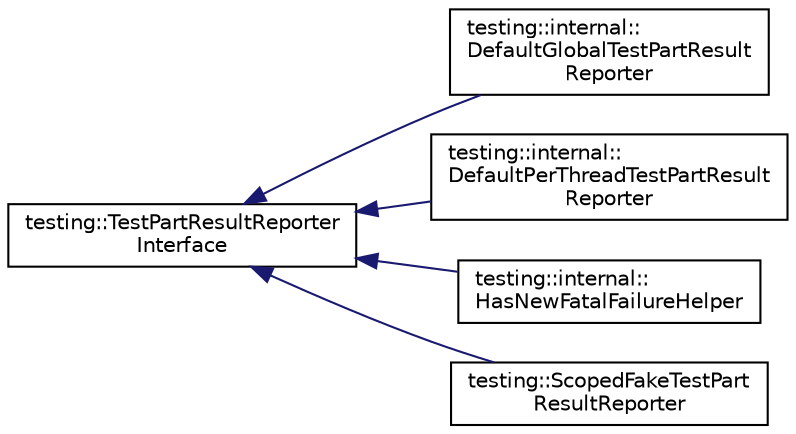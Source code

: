 digraph "Graphical Class Hierarchy"
{
  edge [fontname="Helvetica",fontsize="10",labelfontname="Helvetica",labelfontsize="10"];
  node [fontname="Helvetica",fontsize="10",shape=record];
  rankdir="LR";
  Node0 [label="testing::TestPartResultReporter\lInterface",height=0.2,width=0.4,color="black", fillcolor="white", style="filled",URL="$classtesting_1_1TestPartResultReporterInterface.html"];
  Node0 -> Node1 [dir="back",color="midnightblue",fontsize="10",style="solid",fontname="Helvetica"];
  Node1 [label="testing::internal::\lDefaultGlobalTestPartResult\lReporter",height=0.2,width=0.4,color="black", fillcolor="white", style="filled",URL="$classtesting_1_1internal_1_1DefaultGlobalTestPartResultReporter.html"];
  Node0 -> Node2 [dir="back",color="midnightblue",fontsize="10",style="solid",fontname="Helvetica"];
  Node2 [label="testing::internal::\lDefaultPerThreadTestPartResult\lReporter",height=0.2,width=0.4,color="black", fillcolor="white", style="filled",URL="$classtesting_1_1internal_1_1DefaultPerThreadTestPartResultReporter.html"];
  Node0 -> Node3 [dir="back",color="midnightblue",fontsize="10",style="solid",fontname="Helvetica"];
  Node3 [label="testing::internal::\lHasNewFatalFailureHelper",height=0.2,width=0.4,color="black", fillcolor="white", style="filled",URL="$classtesting_1_1internal_1_1HasNewFatalFailureHelper.html"];
  Node0 -> Node4 [dir="back",color="midnightblue",fontsize="10",style="solid",fontname="Helvetica"];
  Node4 [label="testing::ScopedFakeTestPart\lResultReporter",height=0.2,width=0.4,color="black", fillcolor="white", style="filled",URL="$classtesting_1_1ScopedFakeTestPartResultReporter.html"];
}
